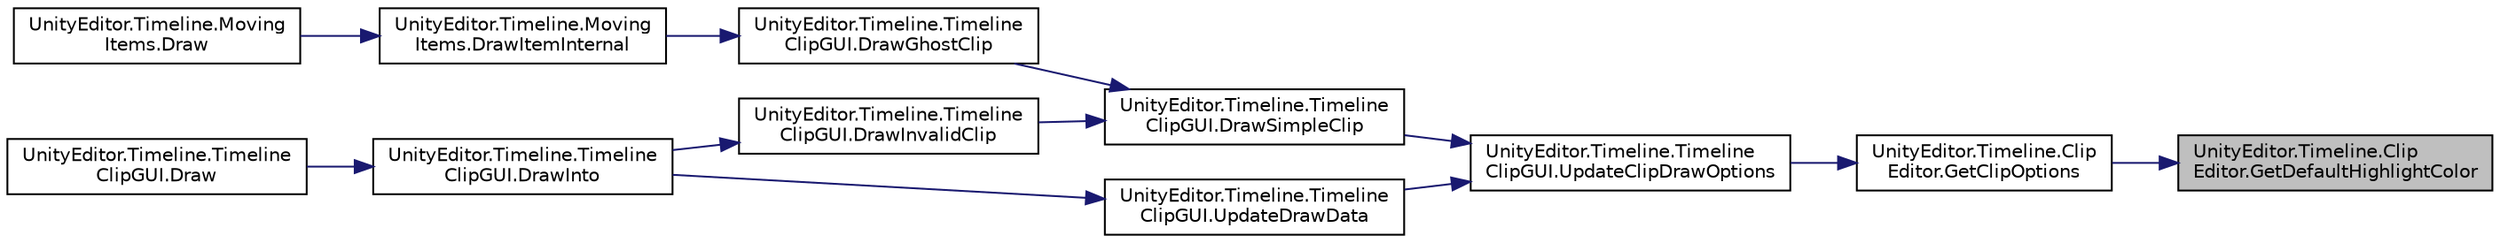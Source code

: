 digraph "UnityEditor.Timeline.ClipEditor.GetDefaultHighlightColor"
{
 // LATEX_PDF_SIZE
  edge [fontname="Helvetica",fontsize="10",labelfontname="Helvetica",labelfontsize="10"];
  node [fontname="Helvetica",fontsize="10",shape=record];
  rankdir="RL";
  Node1 [label="UnityEditor.Timeline.Clip\lEditor.GetDefaultHighlightColor",height=0.2,width=0.4,color="black", fillcolor="grey75", style="filled", fontcolor="black",tooltip="The color drawn under the clip. By default, the color is the same as the track color."];
  Node1 -> Node2 [dir="back",color="midnightblue",fontsize="10",style="solid",fontname="Helvetica"];
  Node2 [label="UnityEditor.Timeline.Clip\lEditor.GetClipOptions",height=0.2,width=0.4,color="black", fillcolor="white", style="filled",URL="$class_unity_editor_1_1_timeline_1_1_clip_editor.html#a3381f162ac568a6c20c749bc74a7a06b",tooltip="Implement this method to override the default options for drawing a clip."];
  Node2 -> Node3 [dir="back",color="midnightblue",fontsize="10",style="solid",fontname="Helvetica"];
  Node3 [label="UnityEditor.Timeline.Timeline\lClipGUI.UpdateClipDrawOptions",height=0.2,width=0.4,color="black", fillcolor="white", style="filled",URL="$class_unity_editor_1_1_timeline_1_1_timeline_clip_g_u_i.html#a511068e933bb4ad3a561db80ac9fdcc5",tooltip=" "];
  Node3 -> Node4 [dir="back",color="midnightblue",fontsize="10",style="solid",fontname="Helvetica"];
  Node4 [label="UnityEditor.Timeline.Timeline\lClipGUI.DrawSimpleClip",height=0.2,width=0.4,color="black", fillcolor="white", style="filled",URL="$class_unity_editor_1_1_timeline_1_1_timeline_clip_g_u_i.html#aa5527d0efc9cdb8a54ac5702ca0aa074",tooltip=" "];
  Node4 -> Node5 [dir="back",color="midnightblue",fontsize="10",style="solid",fontname="Helvetica"];
  Node5 [label="UnityEditor.Timeline.Timeline\lClipGUI.DrawGhostClip",height=0.2,width=0.4,color="black", fillcolor="white", style="filled",URL="$class_unity_editor_1_1_timeline_1_1_timeline_clip_g_u_i.html#aa9ea0ae47297a07479ce0581ad14d2d0",tooltip=" "];
  Node5 -> Node6 [dir="back",color="midnightblue",fontsize="10",style="solid",fontname="Helvetica"];
  Node6 [label="UnityEditor.Timeline.Moving\lItems.DrawItemInternal",height=0.2,width=0.4,color="black", fillcolor="white", style="filled",URL="$class_unity_editor_1_1_timeline_1_1_moving_items.html#a2a157b0323cbc64ac48eb21ad61340b4",tooltip=" "];
  Node6 -> Node7 [dir="back",color="midnightblue",fontsize="10",style="solid",fontname="Helvetica"];
  Node7 [label="UnityEditor.Timeline.Moving\lItems.Draw",height=0.2,width=0.4,color="black", fillcolor="white", style="filled",URL="$class_unity_editor_1_1_timeline_1_1_moving_items.html#af39ee0b34c59524ed63641226a2cc5dd",tooltip=" "];
  Node4 -> Node8 [dir="back",color="midnightblue",fontsize="10",style="solid",fontname="Helvetica"];
  Node8 [label="UnityEditor.Timeline.Timeline\lClipGUI.DrawInvalidClip",height=0.2,width=0.4,color="black", fillcolor="white", style="filled",URL="$class_unity_editor_1_1_timeline_1_1_timeline_clip_g_u_i.html#a5e6d086ae70c0e5610c382a9d884ac96",tooltip=" "];
  Node8 -> Node9 [dir="back",color="midnightblue",fontsize="10",style="solid",fontname="Helvetica"];
  Node9 [label="UnityEditor.Timeline.Timeline\lClipGUI.DrawInto",height=0.2,width=0.4,color="black", fillcolor="white", style="filled",URL="$class_unity_editor_1_1_timeline_1_1_timeline_clip_g_u_i.html#ab30772c1d48fedd364a3eb1e366be97c",tooltip=" "];
  Node9 -> Node10 [dir="back",color="midnightblue",fontsize="10",style="solid",fontname="Helvetica"];
  Node10 [label="UnityEditor.Timeline.Timeline\lClipGUI.Draw",height=0.2,width=0.4,color="black", fillcolor="white", style="filled",URL="$class_unity_editor_1_1_timeline_1_1_timeline_clip_g_u_i.html#aa981e7c442e997b7c660044ccace7e00",tooltip=" "];
  Node3 -> Node11 [dir="back",color="midnightblue",fontsize="10",style="solid",fontname="Helvetica"];
  Node11 [label="UnityEditor.Timeline.Timeline\lClipGUI.UpdateDrawData",height=0.2,width=0.4,color="black", fillcolor="white", style="filled",URL="$class_unity_editor_1_1_timeline_1_1_timeline_clip_g_u_i.html#a77f2ccc653629c2ca7eff5dfd6b1bcbe",tooltip=" "];
  Node11 -> Node9 [dir="back",color="midnightblue",fontsize="10",style="solid",fontname="Helvetica"];
}
